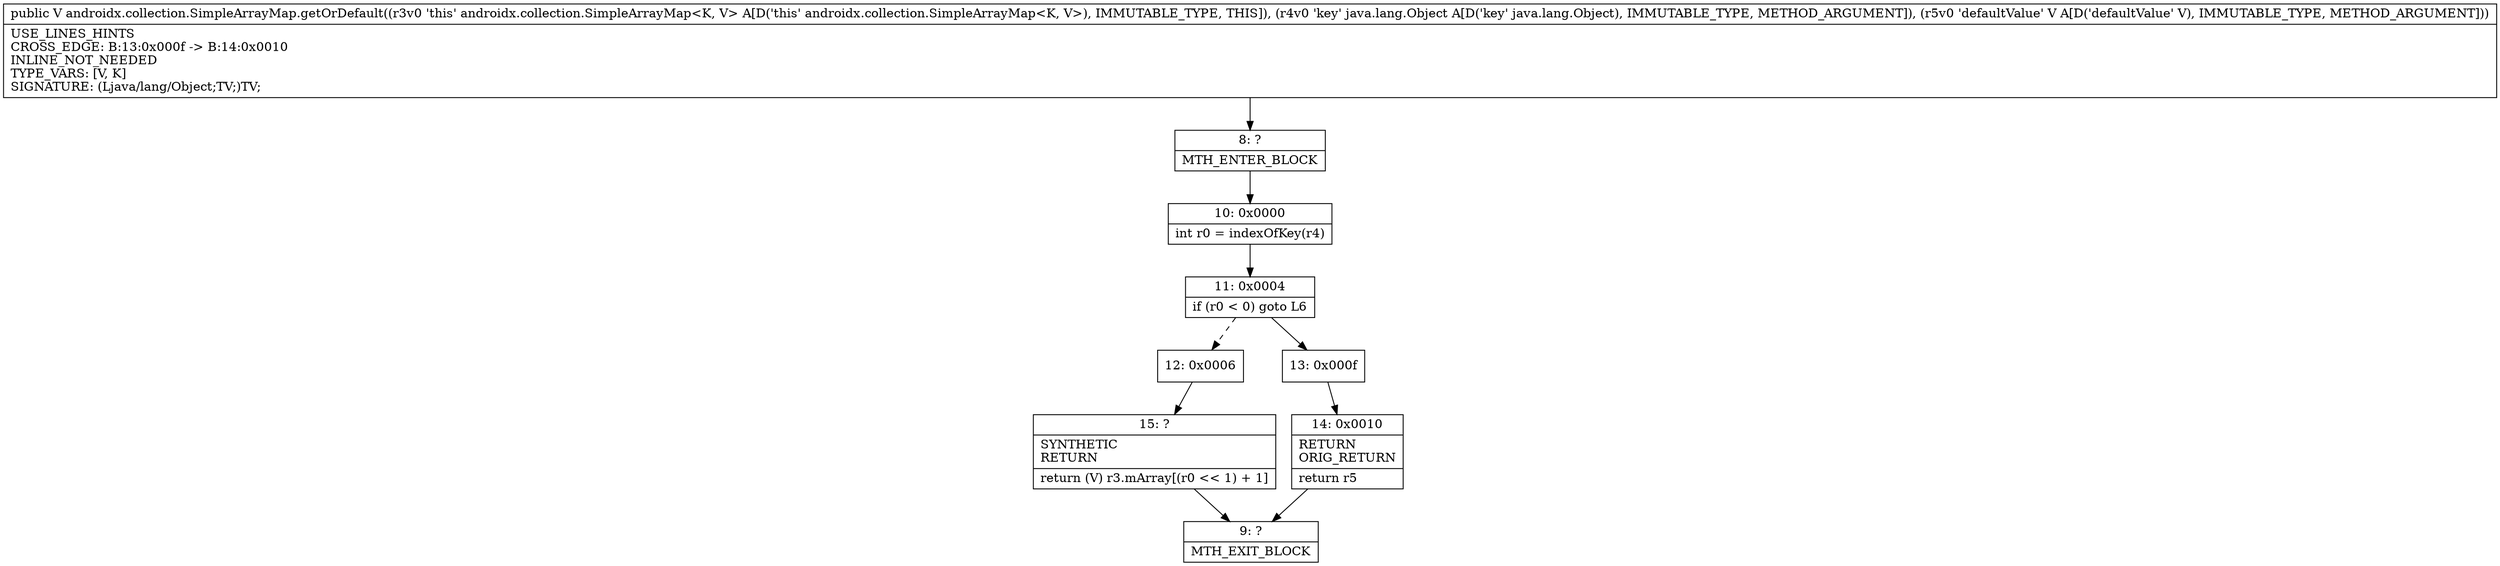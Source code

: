 digraph "CFG forandroidx.collection.SimpleArrayMap.getOrDefault(Ljava\/lang\/Object;Ljava\/lang\/Object;)Ljava\/lang\/Object;" {
Node_8 [shape=record,label="{8\:\ ?|MTH_ENTER_BLOCK\l}"];
Node_10 [shape=record,label="{10\:\ 0x0000|int r0 = indexOfKey(r4)\l}"];
Node_11 [shape=record,label="{11\:\ 0x0004|if (r0 \< 0) goto L6\l}"];
Node_12 [shape=record,label="{12\:\ 0x0006}"];
Node_15 [shape=record,label="{15\:\ ?|SYNTHETIC\lRETURN\l|return (V) r3.mArray[(r0 \<\< 1) + 1]\l}"];
Node_9 [shape=record,label="{9\:\ ?|MTH_EXIT_BLOCK\l}"];
Node_13 [shape=record,label="{13\:\ 0x000f}"];
Node_14 [shape=record,label="{14\:\ 0x0010|RETURN\lORIG_RETURN\l|return r5\l}"];
MethodNode[shape=record,label="{public V androidx.collection.SimpleArrayMap.getOrDefault((r3v0 'this' androidx.collection.SimpleArrayMap\<K, V\> A[D('this' androidx.collection.SimpleArrayMap\<K, V\>), IMMUTABLE_TYPE, THIS]), (r4v0 'key' java.lang.Object A[D('key' java.lang.Object), IMMUTABLE_TYPE, METHOD_ARGUMENT]), (r5v0 'defaultValue' V A[D('defaultValue' V), IMMUTABLE_TYPE, METHOD_ARGUMENT]))  | USE_LINES_HINTS\lCROSS_EDGE: B:13:0x000f \-\> B:14:0x0010\lINLINE_NOT_NEEDED\lTYPE_VARS: [V, K]\lSIGNATURE: (Ljava\/lang\/Object;TV;)TV;\l}"];
MethodNode -> Node_8;Node_8 -> Node_10;
Node_10 -> Node_11;
Node_11 -> Node_12[style=dashed];
Node_11 -> Node_13;
Node_12 -> Node_15;
Node_15 -> Node_9;
Node_13 -> Node_14;
Node_14 -> Node_9;
}


